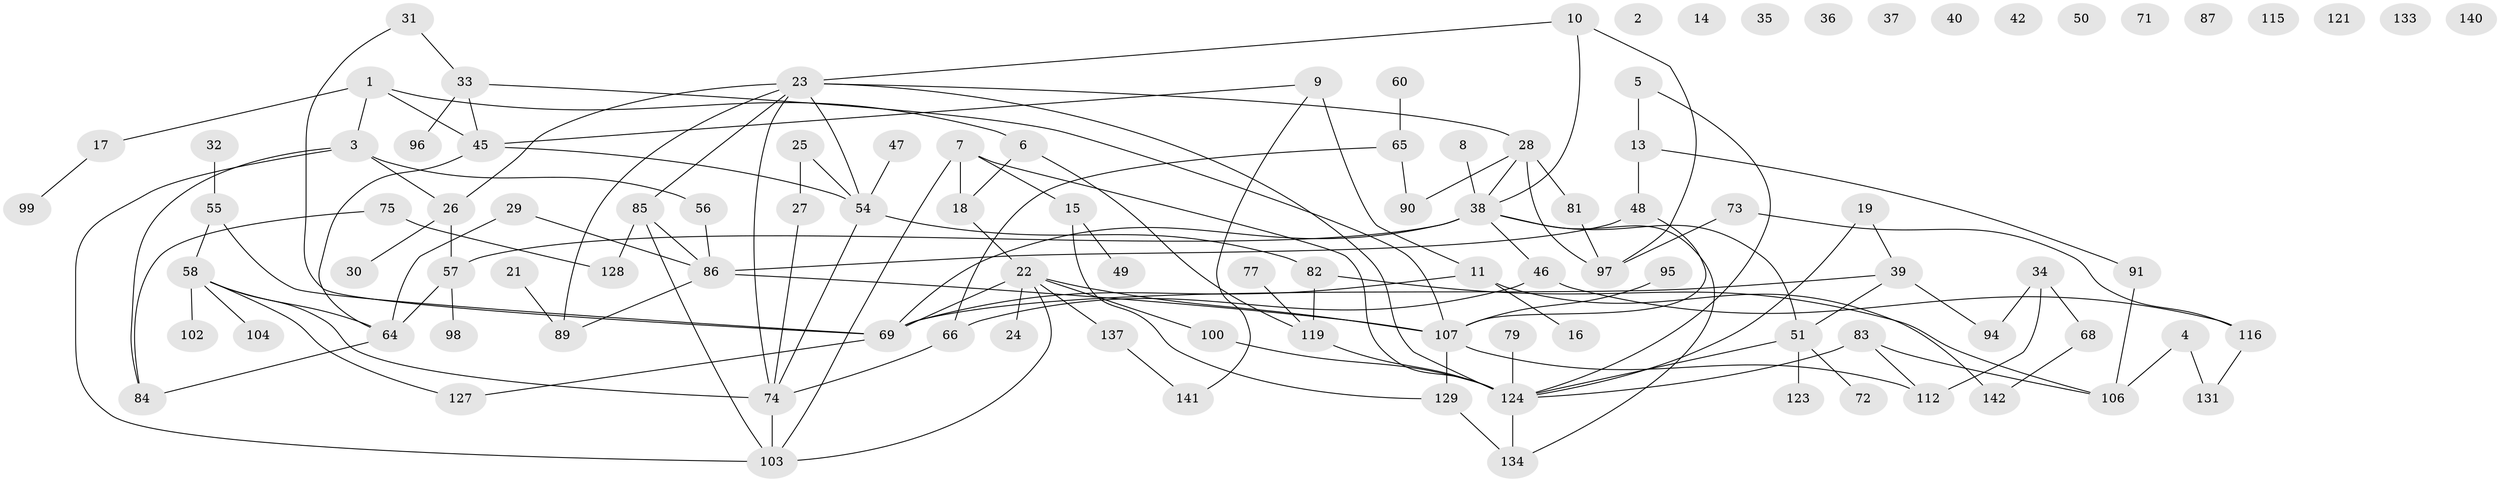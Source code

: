 // Generated by graph-tools (version 1.1) at 2025/23/03/03/25 07:23:28]
// undirected, 103 vertices, 135 edges
graph export_dot {
graph [start="1"]
  node [color=gray90,style=filled];
  1 [super="+59"];
  2;
  3 [super="+53"];
  4 [super="+76"];
  5;
  6 [super="+20"];
  7 [super="+44"];
  8;
  9 [super="+12"];
  10 [super="+78"];
  11 [super="+62"];
  13 [super="+118"];
  14;
  15 [super="+93"];
  16;
  17 [super="+43"];
  18 [super="+109"];
  19;
  21;
  22 [super="+52"];
  23 [super="+92"];
  24;
  25;
  26 [super="+61"];
  27;
  28 [super="+41"];
  29;
  30;
  31;
  32;
  33 [super="+138"];
  34;
  35;
  36;
  37 [super="+88"];
  38 [super="+117"];
  39 [super="+111"];
  40;
  42;
  45 [super="+114"];
  46 [super="+113"];
  47;
  48;
  49;
  50;
  51 [super="+67"];
  54 [super="+63"];
  55;
  56;
  57 [super="+125"];
  58 [super="+80"];
  60;
  64 [super="+122"];
  65 [super="+101"];
  66;
  68;
  69 [super="+70"];
  71;
  72;
  73 [super="+120"];
  74 [super="+110"];
  75 [super="+105"];
  77;
  79;
  81;
  82;
  83;
  84 [super="+135"];
  85 [super="+136"];
  86 [super="+143"];
  87;
  89;
  90;
  91;
  94;
  95;
  96;
  97;
  98;
  99;
  100;
  102;
  103 [super="+144"];
  104;
  106 [super="+132"];
  107 [super="+108"];
  112;
  115;
  116;
  119 [super="+130"];
  121;
  123;
  124 [super="+126"];
  127;
  128;
  129;
  131;
  133;
  134;
  137 [super="+139"];
  140;
  141;
  142;
  1 -- 3;
  1 -- 17;
  1 -- 6;
  1 -- 45;
  3 -- 26;
  3 -- 56;
  3 -- 84;
  3 -- 103;
  4 -- 106;
  4 -- 131;
  5 -- 13;
  5 -- 124;
  6 -- 18;
  6 -- 119;
  7 -- 15;
  7 -- 103;
  7 -- 124;
  7 -- 18;
  8 -- 38;
  9 -- 11;
  9 -- 141;
  9 -- 45;
  10 -- 97;
  10 -- 38;
  10 -- 23;
  11 -- 16;
  11 -- 142 [weight=2];
  11 -- 69;
  13 -- 91;
  13 -- 48;
  15 -- 49;
  15 -- 129;
  17 -- 99;
  18 -- 22;
  19 -- 39;
  19 -- 124;
  21 -- 89;
  22 -- 69;
  22 -- 103;
  22 -- 100;
  22 -- 24;
  22 -- 137;
  22 -- 107;
  23 -- 74;
  23 -- 89;
  23 -- 26;
  23 -- 54;
  23 -- 124;
  23 -- 85;
  23 -- 28;
  25 -- 27;
  25 -- 54;
  26 -- 57;
  26 -- 30;
  27 -- 74;
  28 -- 38;
  28 -- 97;
  28 -- 81;
  28 -- 90;
  29 -- 64;
  29 -- 86;
  31 -- 69;
  31 -- 33;
  32 -- 55;
  33 -- 96;
  33 -- 107;
  33 -- 45;
  34 -- 68;
  34 -- 94;
  34 -- 112;
  38 -- 134;
  38 -- 46;
  38 -- 51;
  38 -- 69;
  38 -- 57;
  39 -- 51;
  39 -- 94;
  39 -- 69;
  45 -- 54;
  45 -- 64;
  46 -- 66;
  46 -- 116;
  47 -- 54;
  48 -- 86;
  48 -- 107;
  51 -- 124;
  51 -- 72;
  51 -- 123;
  54 -- 82;
  54 -- 74;
  55 -- 69;
  55 -- 58;
  56 -- 86;
  57 -- 98;
  57 -- 64;
  58 -- 102;
  58 -- 64;
  58 -- 74;
  58 -- 104;
  58 -- 127;
  60 -- 65;
  64 -- 84;
  65 -- 66;
  65 -- 90;
  66 -- 74;
  68 -- 142;
  69 -- 127;
  73 -- 116;
  73 -- 97;
  74 -- 103;
  75 -- 84;
  75 -- 128;
  77 -- 119;
  79 -- 124;
  81 -- 97;
  82 -- 119;
  82 -- 106;
  83 -- 106;
  83 -- 112;
  83 -- 124;
  85 -- 103;
  85 -- 128;
  85 -- 86;
  86 -- 89;
  86 -- 107;
  91 -- 106;
  95 -- 107;
  100 -- 124;
  107 -- 112;
  107 -- 129;
  116 -- 131;
  119 -- 124;
  124 -- 134;
  129 -- 134;
  137 -- 141;
}
